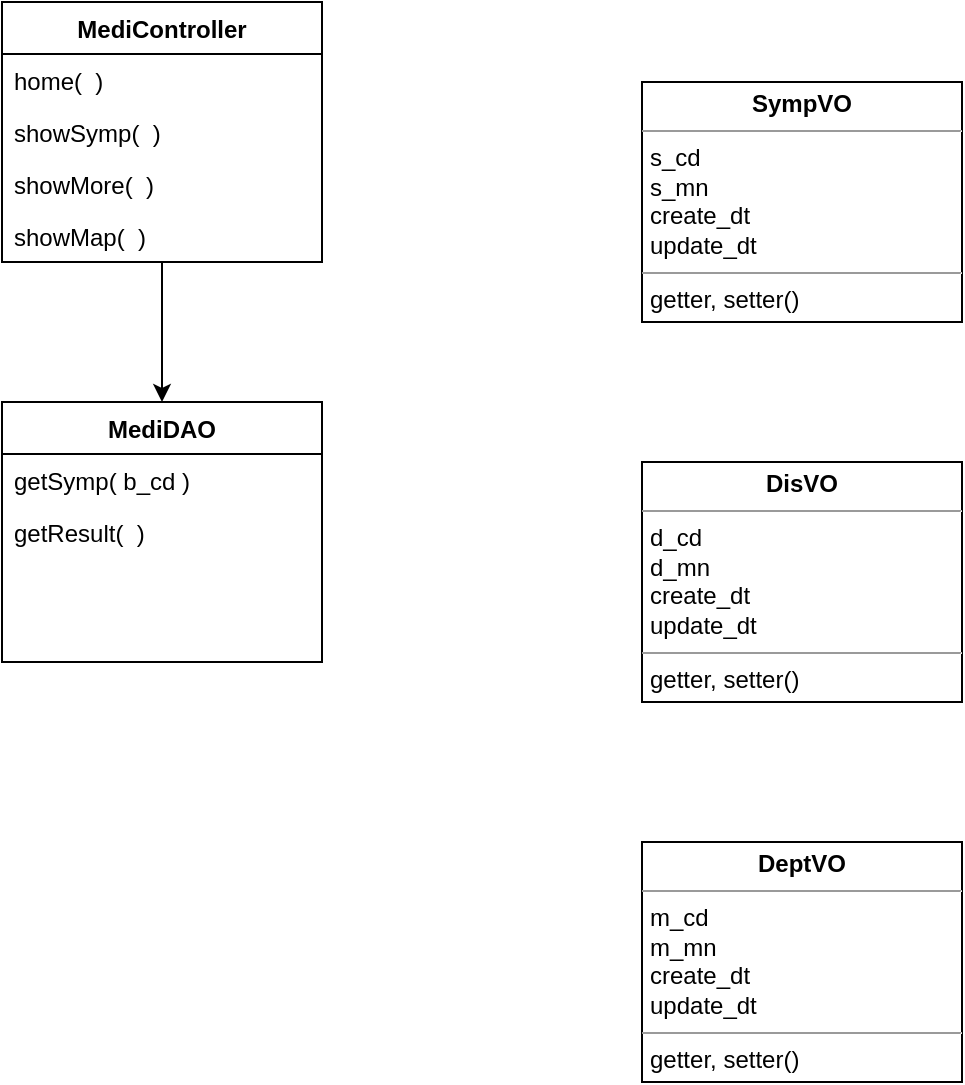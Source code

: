 <mxfile version="13.9.2" type="github">
  <diagram id="C5RBs43oDa-KdzZeNtuy" name="Page-1">
    <mxGraphModel dx="1102" dy="614" grid="1" gridSize="10" guides="1" tooltips="1" connect="1" arrows="1" fold="1" page="1" pageScale="1" pageWidth="827" pageHeight="1169" math="0" shadow="0">
      <root>
        <mxCell id="WIyWlLk6GJQsqaUBKTNV-0" />
        <mxCell id="WIyWlLk6GJQsqaUBKTNV-1" parent="WIyWlLk6GJQsqaUBKTNV-0" />
        <mxCell id="WUWoG3nHPKP3WvD5TMze-33" style="edgeStyle=orthogonalEdgeStyle;rounded=0;orthogonalLoop=1;jettySize=auto;html=1;exitX=0.5;exitY=1;exitDx=0;exitDy=0;entryX=0.5;entryY=0;entryDx=0;entryDy=0;exitPerimeter=0;" edge="1" parent="WIyWlLk6GJQsqaUBKTNV-1" source="WUWoG3nHPKP3WvD5TMze-4" target="WUWoG3nHPKP3WvD5TMze-8">
          <mxGeometry relative="1" as="geometry">
            <Array as="points" />
          </mxGeometry>
        </mxCell>
        <mxCell id="WUWoG3nHPKP3WvD5TMze-0" value="MediController" style="swimlane;fontStyle=1;align=center;verticalAlign=top;childLayout=stackLayout;horizontal=1;startSize=26;horizontalStack=0;resizeParent=1;resizeLast=0;collapsible=1;marginBottom=0;rounded=0;shadow=0;strokeWidth=1;" vertex="1" parent="WIyWlLk6GJQsqaUBKTNV-1">
          <mxGeometry x="80" y="40" width="160" height="130" as="geometry">
            <mxRectangle x="230" y="140" width="160" height="26" as="alternateBounds" />
          </mxGeometry>
        </mxCell>
        <mxCell id="WUWoG3nHPKP3WvD5TMze-1" value="home(  )" style="text;align=left;verticalAlign=top;spacingLeft=4;spacingRight=4;overflow=hidden;rotatable=0;points=[[0,0.5],[1,0.5]];portConstraint=eastwest;" vertex="1" parent="WUWoG3nHPKP3WvD5TMze-0">
          <mxGeometry y="26" width="160" height="26" as="geometry" />
        </mxCell>
        <mxCell id="WUWoG3nHPKP3WvD5TMze-2" value="showSymp(  )" style="text;align=left;verticalAlign=top;spacingLeft=4;spacingRight=4;overflow=hidden;rotatable=0;points=[[0,0.5],[1,0.5]];portConstraint=eastwest;rounded=0;shadow=0;html=0;" vertex="1" parent="WUWoG3nHPKP3WvD5TMze-0">
          <mxGeometry y="52" width="160" height="26" as="geometry" />
        </mxCell>
        <mxCell id="WUWoG3nHPKP3WvD5TMze-3" value="showMore(  )" style="text;align=left;verticalAlign=top;spacingLeft=4;spacingRight=4;overflow=hidden;rotatable=0;points=[[0,0.5],[1,0.5]];portConstraint=eastwest;" vertex="1" parent="WUWoG3nHPKP3WvD5TMze-0">
          <mxGeometry y="78" width="160" height="26" as="geometry" />
        </mxCell>
        <mxCell id="WUWoG3nHPKP3WvD5TMze-4" value="showMap(  )" style="text;align=left;verticalAlign=top;spacingLeft=4;spacingRight=4;overflow=hidden;rotatable=0;points=[[0,0.5],[1,0.5]];portConstraint=eastwest;" vertex="1" parent="WUWoG3nHPKP3WvD5TMze-0">
          <mxGeometry y="104" width="160" height="26" as="geometry" />
        </mxCell>
        <mxCell id="WUWoG3nHPKP3WvD5TMze-8" value="MediDAO" style="swimlane;fontStyle=1;align=center;verticalAlign=top;childLayout=stackLayout;horizontal=1;startSize=26;horizontalStack=0;resizeParent=1;resizeLast=0;collapsible=1;marginBottom=0;rounded=0;shadow=0;strokeWidth=1;" vertex="1" parent="WIyWlLk6GJQsqaUBKTNV-1">
          <mxGeometry x="80" y="240" width="160" height="130" as="geometry">
            <mxRectangle x="230" y="140" width="160" height="26" as="alternateBounds" />
          </mxGeometry>
        </mxCell>
        <mxCell id="WUWoG3nHPKP3WvD5TMze-9" value="getSymp( b_cd )" style="text;align=left;verticalAlign=top;spacingLeft=4;spacingRight=4;overflow=hidden;rotatable=0;points=[[0,0.5],[1,0.5]];portConstraint=eastwest;" vertex="1" parent="WUWoG3nHPKP3WvD5TMze-8">
          <mxGeometry y="26" width="160" height="26" as="geometry" />
        </mxCell>
        <mxCell id="WUWoG3nHPKP3WvD5TMze-10" value="getResult(  )" style="text;align=left;verticalAlign=top;spacingLeft=4;spacingRight=4;overflow=hidden;rotatable=0;points=[[0,0.5],[1,0.5]];portConstraint=eastwest;rounded=0;shadow=0;html=0;" vertex="1" parent="WUWoG3nHPKP3WvD5TMze-8">
          <mxGeometry y="52" width="160" height="26" as="geometry" />
        </mxCell>
        <mxCell id="WUWoG3nHPKP3WvD5TMze-40" value="&lt;p style=&quot;margin: 0px ; margin-top: 4px ; text-align: center&quot;&gt;&lt;b&gt;SympVO&lt;/b&gt;&lt;/p&gt;&lt;hr size=&quot;1&quot;&gt;&lt;p style=&quot;margin: 0px ; margin-left: 4px&quot;&gt;&lt;span&gt;s_cd&lt;/span&gt;&lt;br&gt;&lt;/p&gt;&lt;p style=&quot;margin: 0px ; margin-left: 4px&quot;&gt;s_mn&lt;/p&gt;&lt;p style=&quot;margin: 0px ; margin-left: 4px&quot;&gt;create_dt&lt;/p&gt;&lt;p style=&quot;margin: 0px ; margin-left: 4px&quot;&gt;update_dt&lt;/p&gt;&lt;hr size=&quot;1&quot;&gt;&lt;p style=&quot;margin: 0px ; margin-left: 4px&quot;&gt;&lt;span&gt;getter, setter()&lt;/span&gt;&lt;br&gt;&lt;/p&gt;" style="verticalAlign=top;align=left;overflow=fill;fontSize=12;fontFamily=Helvetica;html=1;" vertex="1" parent="WIyWlLk6GJQsqaUBKTNV-1">
          <mxGeometry x="400" y="80" width="160" height="120" as="geometry" />
        </mxCell>
        <mxCell id="WUWoG3nHPKP3WvD5TMze-42" value="&lt;p style=&quot;margin: 0px ; margin-top: 4px ; text-align: center&quot;&gt;&lt;b&gt;DisVO&lt;/b&gt;&lt;/p&gt;&lt;hr size=&quot;1&quot;&gt;&lt;p style=&quot;margin: 0px ; margin-left: 4px&quot;&gt;&lt;span&gt;d_cd&lt;/span&gt;&lt;br&gt;&lt;/p&gt;&lt;p style=&quot;margin: 0px ; margin-left: 4px&quot;&gt;d_mn&lt;/p&gt;&lt;p style=&quot;margin: 0px ; margin-left: 4px&quot;&gt;create_dt&lt;/p&gt;&lt;p style=&quot;margin: 0px ; margin-left: 4px&quot;&gt;update_dt&lt;/p&gt;&lt;hr size=&quot;1&quot;&gt;&lt;p style=&quot;margin: 0px ; margin-left: 4px&quot;&gt;&lt;span&gt;getter, setter()&lt;/span&gt;&lt;br&gt;&lt;/p&gt;" style="verticalAlign=top;align=left;overflow=fill;fontSize=12;fontFamily=Helvetica;html=1;" vertex="1" parent="WIyWlLk6GJQsqaUBKTNV-1">
          <mxGeometry x="400" y="270" width="160" height="120" as="geometry" />
        </mxCell>
        <mxCell id="WUWoG3nHPKP3WvD5TMze-43" value="&lt;p style=&quot;margin: 0px ; margin-top: 4px ; text-align: center&quot;&gt;&lt;b&gt;DeptVO&lt;/b&gt;&lt;/p&gt;&lt;hr size=&quot;1&quot;&gt;&lt;p style=&quot;margin: 0px ; margin-left: 4px&quot;&gt;&lt;span&gt;m_cd&lt;/span&gt;&lt;br&gt;&lt;/p&gt;&lt;p style=&quot;margin: 0px ; margin-left: 4px&quot;&gt;m_mn&lt;/p&gt;&lt;p style=&quot;margin: 0px ; margin-left: 4px&quot;&gt;create_dt&lt;/p&gt;&lt;p style=&quot;margin: 0px ; margin-left: 4px&quot;&gt;update_dt&lt;/p&gt;&lt;hr size=&quot;1&quot;&gt;&lt;p style=&quot;margin: 0px ; margin-left: 4px&quot;&gt;&lt;span&gt;getter, setter()&lt;/span&gt;&lt;br&gt;&lt;/p&gt;" style="verticalAlign=top;align=left;overflow=fill;fontSize=12;fontFamily=Helvetica;html=1;" vertex="1" parent="WIyWlLk6GJQsqaUBKTNV-1">
          <mxGeometry x="400" y="460" width="160" height="120" as="geometry" />
        </mxCell>
      </root>
    </mxGraphModel>
  </diagram>
</mxfile>
